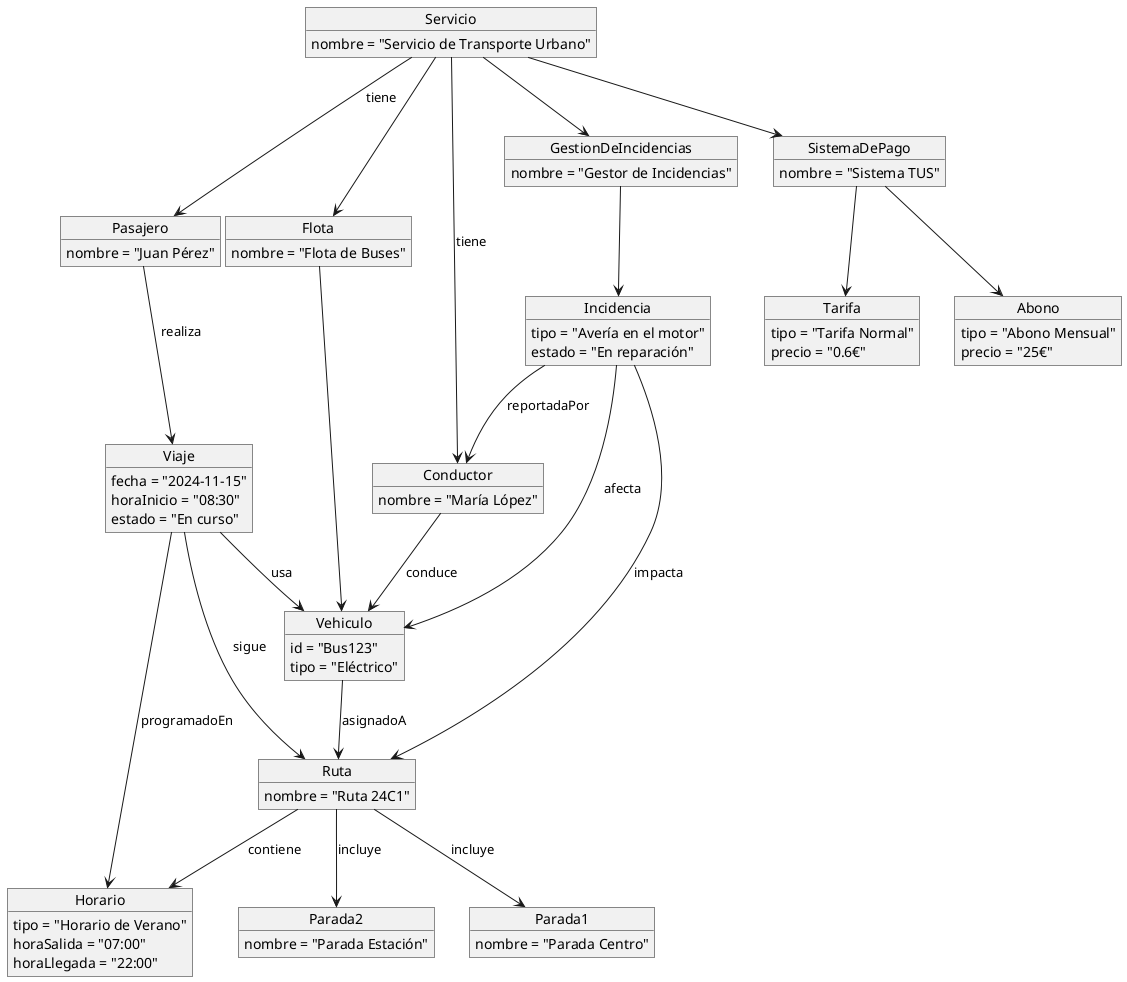 @startuml

object Servicio {
    nombre = "Servicio de Transporte Urbano"
}

object Pasajero {
    nombre = "Juan Pérez"
}

object Conductor{
    nombre = "María López"
}

object SistemaDePago {
    nombre = "Sistema TUS"
}

object Tarifa {
    tipo = "Tarifa Normal"
    precio = "0.6€"
}

object Abono {
    tipo = "Abono Mensual"
    precio = "25€"
}

object Flota {
    nombre = "Flota de Buses"
}

object Vehiculo {
    id = "Bus123"
    tipo = "Eléctrico"
}

object Ruta {
    nombre = "Ruta 24C1"
}

object Parada1 {
    nombre = "Parada Centro"
}

object Parada2 {
    nombre = "Parada Estación"
}

object Horario {
    tipo = "Horario de Verano"
    horaSalida = "07:00"
    horaLlegada = "22:00"
}

object GestionDeIncidencias {
    nombre = "Gestor de Incidencias"
}

object Incidencia {
    tipo = "Avería en el motor"
    estado = "En reparación"
}

object Viaje {
    fecha = "2024-11-15"
    horaInicio = "08:30"
    estado = "En curso"
}

Servicio --> Pasajero : tiene
Servicio --> Conductor : tiene
Servicio --> SistemaDePago
Servicio --> Flota
Servicio --> GestionDeIncidencias

Pasajero --> Viaje : realiza
Conductor --> Vehiculo : conduce

Viaje --> Vehiculo : usa
Viaje --> Ruta : sigue
Viaje --> Horario : programadoEn

SistemaDePago --> Tarifa
SistemaDePago --> Abono

Flota --> Vehiculo

Vehiculo --> Ruta : asignadoA
Ruta --> Parada1 : incluye
Ruta --> Parada2 : incluye
Ruta --> Horario : contiene

GestionDeIncidencias --> Incidencia
Incidencia --> Vehiculo : afecta
Incidencia --> Ruta : impacta
Incidencia --> Conductor : reportadaPor

@enduml
